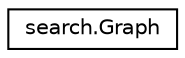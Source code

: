 digraph "Graphical Class Hierarchy"
{
  edge [fontname="Helvetica",fontsize="10",labelfontname="Helvetica",labelfontsize="10"];
  node [fontname="Helvetica",fontsize="10",shape=record];
  rankdir="LR";
  Node1 [label="search.Graph",height=0.2,width=0.4,color="black", fillcolor="white", style="filled",URL="$classsearch_1_1_graph.html"];
}
